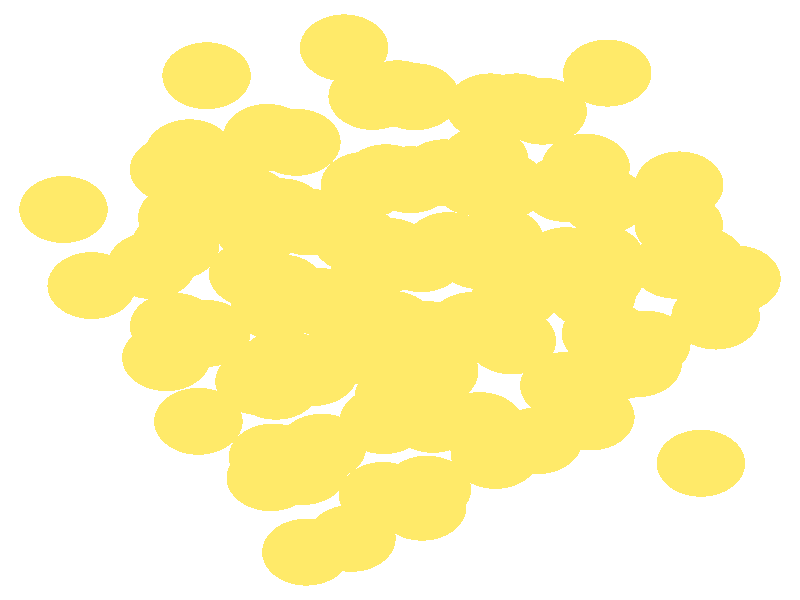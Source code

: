 #include "colors.inc"
#include "finish.inc"

global_settings {assumed_gamma 1 max_trace_level 6}
background {color White}
camera {orthographic
  right -18.45*x up 18.30*y
  direction 1.00*z
  location <0,0,50.00> look_at <0,0,0>}
light_source {<  2.00,   3.00,  40.00> color White
  area_light <0.70, 0, 0>, <0, 0.70, 0>, 3, 3
  adaptive 1 jitter}

#declare simple = finish {phong 0.7}
#declare pale = finish {ambient .5 diffuse .85 roughness .001 specular 0.200 }
#declare intermediate = finish {ambient 0.3 diffuse 0.6 specular 0.10 roughness 0.04 }
#declare vmd = finish {ambient .0 diffuse .65 phong 0.1 phong_size 40. specular 0.500 }
#declare jmol = finish {ambient .2 diffuse .6 specular 1 roughness .001 metallic}
#declare ase2 = finish {ambient 0.05 brilliance 3 diffuse 0.6 metallic specular 0.70 roughness 0.04 reflection 0.15}
#declare ase3 = finish {ambient .15 brilliance 2 diffuse .6 metallic specular 1. roughness .001 reflection .0}
#declare glass = finish {ambient .05 diffuse .3 specular 1. roughness .001}
#declare Rcell = 0.050;
#declare Rbond = 0.100;

#macro atom(LOC, R, COL, FIN)
  sphere{LOC, R texture{pigment{COL} finish{FIN}}}
#end
#macro constrain(LOC, R, COL, FIN)
union{torus{R, Rcell rotate 45*z texture{pigment{COL} finish{FIN}}}
      torus{R, Rcell rotate -45*z texture{pigment{COL} finish{FIN}}}
      translate LOC}
#end

atom(< -0.06,   6.29, -12.68>, 1.02, rgb <1.00, 0.82, 0.14>, ase3) // #0 
atom(<  0.25,   3.67, -10.99>, 1.02, rgb <1.00, 0.82, 0.14>, ase3) // #1 
atom(<  0.49,   1.26,  -9.46>, 1.02, rgb <1.00, 0.82, 0.14>, ase3) // #2 
atom(<  0.67,  -1.09,  -7.78>, 1.02, rgb <1.00, 0.82, 0.14>, ase3) // #3 
atom(<  0.62,  -5.77,  -4.06>, 1.02, rgb <1.00, 0.82, 0.14>, ase3) // #4 
atom(< -0.03,  -2.95,  -3.07>, 1.02, rgb <1.00, 0.82, 0.14>, ase3) // #5 
atom(<  2.08,   5.89, -10.80>, 1.02, rgb <1.00, 0.82, 0.14>, ase3) // #6 
atom(<  2.39,   3.48,  -9.20>, 1.02, rgb <1.00, 0.82, 0.14>, ase3) // #7 
atom(<  2.64,   0.98,  -7.59>, 1.02, rgb <1.00, 0.82, 0.14>, ase3) // #8 
atom(<  2.55,  -1.23,  -5.59>, 1.02, rgb <1.00, 0.82, 0.14>, ase3) // #9 
atom(<  0.54,  -3.33,  -5.93>, 1.02, rgb <1.00, 0.82, 0.14>, ase3) // #10 
atom(< -0.63,   6.21,  -9.84>, 1.02, rgb <1.00, 0.82, 0.14>, ase3) // #11 
atom(< -0.32,   3.73,  -8.27>, 1.02, rgb <1.00, 0.82, 0.14>, ase3) // #12 
atom(< -0.26,   1.48,  -6.68>, 1.02, rgb <1.00, 0.82, 0.14>, ase3) // #13 
atom(< -0.21,  -0.74,  -4.83>, 1.02, rgb <1.00, 0.82, 0.14>, ase3) // #14 
atom(<  0.79,  -2.18,  -0.53>, 1.02, rgb <1.00, 0.82, 0.14>, ase3) // #15 
atom(< -2.39,   4.81, -11.76>, 1.02, rgb <1.00, 0.82, 0.14>, ase3) // #16 
atom(< -2.11,   2.38, -10.08>, 1.02, rgb <1.00, 0.82, 0.14>, ase3) // #17 
atom(< -1.92,  -0.03,  -8.45>, 1.02, rgb <1.00, 0.82, 0.14>, ase3) // #18 
atom(< -1.99,  -2.21,  -6.69>, 1.02, rgb <1.00, 0.82, 0.14>, ase3) // #19 
atom(< -1.80,  -4.49,  -4.85>, 1.02, rgb <1.00, 0.82, 0.14>, ase3) // #20 
atom(< -0.81,   3.50, -13.67>, 1.02, rgb <1.00, 0.82, 0.14>, ase3) // #21 
atom(< -0.57,   1.10, -12.18>, 1.02, rgb <1.00, 0.82, 0.14>, ase3) // #22 
atom(< -0.31,  -1.33, -10.48>, 1.02, rgb <1.00, 0.82, 0.14>, ase3) // #23 
atom(< -0.37,  -3.68,  -8.61>, 1.02, rgb <1.00, 0.82, 0.14>, ase3) // #24 
atom(< -0.39,  -5.96,  -6.76>, 1.02, rgb <1.00, 0.82, 0.14>, ase3) // #25 
atom(<  1.94,   4.28, -13.25>, 1.02, rgb <1.00, 0.82, 0.14>, ase3) // #26 
atom(<  2.30,   1.81, -11.59>, 1.02, rgb <1.00, 0.82, 0.14>, ase3) // #27 
atom(<  2.58,  -1.25,  -9.86>, 1.02, rgb <1.00, 0.82, 0.14>, ase3) // #28 
atom(<  4.39,  -3.57,  -9.17>, 1.02, rgb <1.00, 0.82, 0.14>, ase3) // #29 
atom(<  3.18,  -4.29,  -5.26>, 1.02, rgb <1.00, 0.82, 0.14>, ase3) // #30 
atom(<  6.44,   3.51,  -9.39>, 1.02, rgb <1.00, 0.82, 0.14>, ase3) // #31 
atom(<  3.83,   3.40,  -4.53>, 1.02, rgb <1.00, 0.82, 0.14>, ase3) // #32 
atom(<  4.60,   0.68,  -5.46>, 1.02, rgb <1.00, 0.82, 0.14>, ase3) // #33 
atom(<  2.20,  -4.74,  -7.81>, 1.02, rgb <1.00, 0.82, 0.14>, ase3) // #34 
atom(<  3.29,   5.76,  -7.82>, 1.02, rgb <1.00, 0.82, 0.14>, ase3) // #35 
atom(<  1.77,   3.58,  -6.48>, 1.02, rgb <1.00, 0.82, 0.14>, ase3) // #36 
atom(<  1.84,   1.35,  -4.77>, 1.02, rgb <1.00, 0.82, 0.14>, ase3) // #37 
atom(<  1.81,  -0.87,  -2.83>, 1.02, rgb <1.00, 0.82, 0.14>, ase3) // #38 
atom(< -4.46,   6.84, -10.81>, 1.02, rgb <1.00, 0.82, 0.14>, ase3) // #39 
atom(< -1.29,   7.69,  -4.63>, 1.02, rgb <1.00, 0.82, 0.14>, ase3) // #40 
atom(< -1.00,   1.85,  -4.02>, 1.02, rgb <1.00, 0.82, 0.14>, ase3) // #41 
atom(< -0.94,  -0.43,  -2.03>, 1.02, rgb <1.00, 0.82, 0.14>, ase3) // #42 
atom(< -3.06,   4.96,  -8.92>, 1.02, rgb <1.00, 0.82, 0.14>, ase3) // #43 
atom(< -2.74,   2.69,  -7.29>, 1.02, rgb <1.00, 0.82, 0.14>, ase3) // #44 
atom(< -2.74,   0.37,  -5.67>, 1.02, rgb <1.00, 0.82, 0.14>, ase3) // #45 
atom(< -2.69,  -1.92,  -3.81>, 1.02, rgb <1.00, 0.82, 0.14>, ase3) // #46 
atom(< -5.21,   3.98, -11.65>, 1.02, rgb <1.00, 0.82, 0.14>, ase3) // #47 
atom(< -5.02,   2.52,  -9.13>, 1.02, rgb <1.00, 0.82, 0.14>, ase3) // #48 
atom(< -4.47,  -1.02,  -7.45>, 1.02, rgb <1.00, 0.82, 0.14>, ase3) // #49 
atom(< -4.65,  -3.70,  -5.19>, 1.02, rgb <1.00, 0.82, 0.14>, ase3) // #50 
atom(< -3.25,   2.15, -12.68>, 1.02, rgb <1.00, 0.82, 0.14>, ase3) // #51 
atom(< -2.87,  -0.19, -11.20>, 1.02, rgb <1.00, 0.82, 0.14>, ase3) // #52 
atom(< -2.86,  -2.63,  -9.34>, 1.02, rgb <1.00, 0.82, 0.14>, ase3) // #53 
atom(< -2.93,  -4.79,  -7.51>, 1.02, rgb <1.00, 0.82, 0.14>, ase3) // #54 
atom(< -4.38,   4.17, -14.60>, 1.02, rgb <1.00, 0.82, 0.14>, ase3) // #55 
atom(< -1.22,  -1.56, -13.19>, 1.02, rgb <1.00, 0.82, 0.14>, ase3) // #56 
atom(<  0.76,  -3.64, -13.23>, 1.02, rgb <1.00, 0.82, 0.14>, ase3) // #57 
atom(< -2.98,  -5.42, -13.11>, 1.02, rgb <1.00, 0.82, 0.14>, ase3) // #58 
atom(<  1.11,   1.60, -14.50>, 1.02, rgb <1.00, 0.82, 0.14>, ase3) // #59 
atom(<  1.66,  -0.78, -12.70>, 1.02, rgb <1.00, 0.82, 0.14>, ase3) // #60 
atom(<  1.84,  -3.83, -10.55>, 1.02, rgb <1.00, 0.82, 0.14>, ase3) // #61 
atom(< -2.16,  -7.69,  -8.72>, 1.02, rgb <1.00, 0.82, 0.14>, ase3) // #62 
atom(<  6.43,   2.28, -12.06>, 1.02, rgb <1.00, 0.82, 0.14>, ase3) // #63 
atom(<  4.42,   0.16, -12.80>, 1.02, rgb <1.00, 0.82, 0.14>, ase3) // #64 
atom(<  5.68,  -1.35, -10.52>, 1.02, rgb <1.00, 0.82, 0.14>, ase3) // #65 
atom(<  6.94,  -4.98,  -9.27>, 1.02, rgb <1.00, 0.82, 0.14>, ase3) // #66 
atom(<  4.78,   6.92,  -9.93>, 1.02, rgb <1.00, 0.82, 0.14>, ase3) // #67 
atom(<  4.28,   4.05, -11.45>, 1.02, rgb <1.00, 0.82, 0.14>, ase3) // #68 
atom(<  4.75,  -1.03,  -7.77>, 1.02, rgb <1.00, 0.82, 0.14>, ase3) // #69 
atom(<  5.12,  -2.00,  -4.59>, 1.02, rgb <1.00, 0.82, 0.14>, ase3) // #70 
atom(<  2.68,   5.89,  -4.97>, 1.02, rgb <1.00, 0.82, 0.14>, ase3) // #71 
atom(<  3.83,   1.20,  -2.77>, 1.02, rgb <1.00, 0.82, 0.14>, ase3) // #72 
atom(<  2.68,   0.15,   0.00>, 1.02, rgb <1.00, 0.82, 0.14>, ase3) // #73 
atom(<  0.35,   6.20,  -6.97>, 1.02, rgb <1.00, 0.82, 0.14>, ase3) // #74 
atom(<  1.02,   3.88,  -3.65>, 1.02, rgb <1.00, 0.82, 0.14>, ase3) // #75 
atom(<  1.12,   1.66,  -2.00>, 1.02, rgb <1.00, 0.82, 0.14>, ase3) // #76 
atom(< -4.86,   4.49,  -6.67>, 1.02, rgb <1.00, 0.82, 0.14>, ase3) // #77 
atom(< -3.55,   3.05,  -4.64>, 1.02, rgb <1.00, 0.82, 0.14>, ase3) // #78 
atom(< -3.39,   0.80,  -2.81>, 1.02, rgb <1.00, 0.82, 0.14>, ase3) // #79 
atom(< -7.76,   2.76, -10.55>, 1.02, rgb <1.00, 0.82, 0.14>, ase3) // #80 
atom(< -5.19,   1.64,  -6.57>, 1.02, rgb <1.00, 0.82, 0.14>, ase3) // #81 
atom(< -5.21,  -0.80,  -4.58>, 1.02, rgb <1.00, 0.82, 0.14>, ase3) // #82 
atom(< -7.11,   0.44,  -9.05>, 1.02, rgb <1.00, 0.82, 0.14>, ase3) // #83 
atom(< -5.73,   1.05, -11.52>, 1.02, rgb <1.00, 0.82, 0.14>, ase3) // #84 
atom(< -5.39,  -1.76, -10.11>, 1.02, rgb <1.00, 0.82, 0.14>, ase3) // #85 
atom(< -1.12,  -7.27, -11.91>, 1.02, rgb <1.00, 0.82, 0.14>, ase3) // #86 
atom(< -3.24,  -2.49, -15.16>, 1.02, rgb <1.00, 0.82, 0.14>, ase3) // #87 
atom(< -2.24,  -5.23, -10.21>, 1.02, rgb <1.00, 0.82, 0.14>, ase3) // #88 
atom(<  0.61,  -1.05, -15.34>, 1.02, rgb <1.00, 0.82, 0.14>, ase3) // #89 
atom(<  5.48,  -1.94, -14.58>, 1.02, rgb <1.00, 0.82, 0.14>, ase3) // #90 
atom(<  0.51,  -6.32,  -9.51>, 1.02, rgb <1.00, 0.82, 0.14>, ase3) // #91 
atom(<  2.68,   0.15, -16.90>, 1.02, rgb <1.00, 0.82, 0.14>, ase3) // #92 
atom(<  6.35,   1.06, -14.90>, 1.02, rgb <1.00, 0.82, 0.14>, ase3) // #93 
atom(<  3.79,  -2.61, -12.26>, 1.02, rgb <1.00, 0.82, 0.14>, ase3) // #94 
atom(<  7.28,  -0.49, -12.71>, 1.02, rgb <1.00, 0.82, 0.14>, ase3) // #95 
atom(<  4.61,   1.28, -10.08>, 1.02, rgb <1.00, 0.82, 0.14>, ase3) // #96 
atom(<  7.76,   0.64, -10.15>, 1.02, rgb <1.00, 0.82, 0.14>, ase3) // #97 
atom(<  6.94,   1.20,  -7.48>, 1.02, rgb <1.00, 0.82, 0.14>, ase3) // #98 
atom(<  4.69,   3.02,  -7.15>, 1.02, rgb <1.00, 0.82, 0.14>, ase3) // #99 
atom(<  7.39,   0.49,  -4.69>, 1.02, rgb <1.00, 0.82, 0.14>, ase3) // #100 
